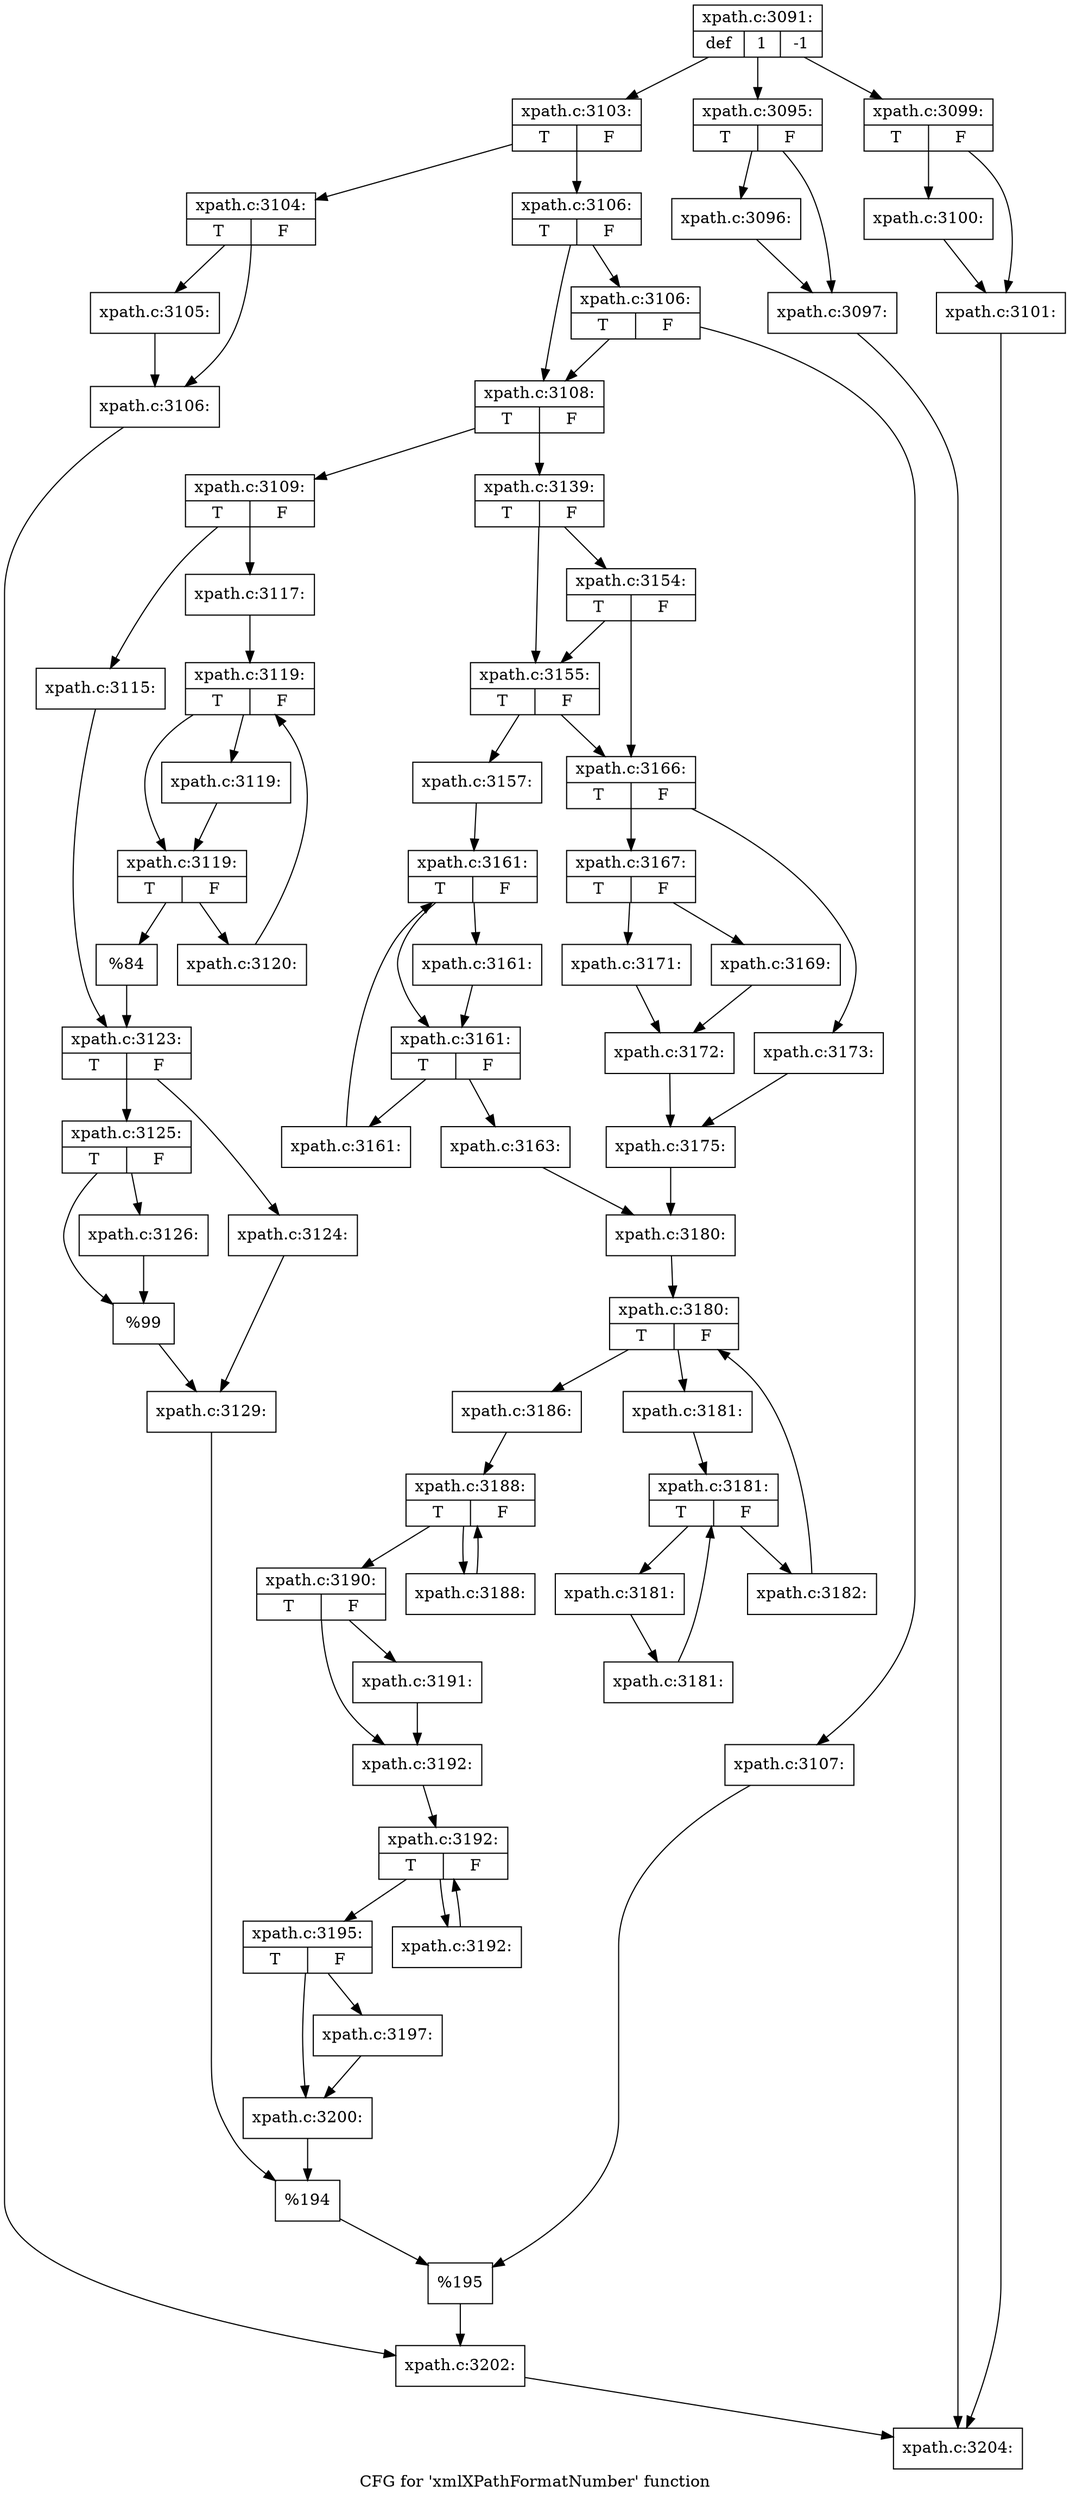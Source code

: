 digraph "CFG for 'xmlXPathFormatNumber' function" {
	label="CFG for 'xmlXPathFormatNumber' function";

	Node0x4d72460 [shape=record,label="{xpath.c:3091:|{<s0>def|<s1>1|<s2>-1}}"];
	Node0x4d72460 -> Node0x4d88d40;
	Node0x4d72460 -> Node0x4d89080;
	Node0x4d72460 -> Node0x4d89dd0;
	Node0x4d89080 [shape=record,label="{xpath.c:3095:|{<s0>T|<s1>F}}"];
	Node0x4d89080 -> Node0x4d89170;
	Node0x4d89080 -> Node0x4d891c0;
	Node0x4d89170 [shape=record,label="{xpath.c:3096:}"];
	Node0x4d89170 -> Node0x4d891c0;
	Node0x4d891c0 [shape=record,label="{xpath.c:3097:}"];
	Node0x4d891c0 -> Node0x4d88ba0;
	Node0x4d89dd0 [shape=record,label="{xpath.c:3099:|{<s0>T|<s1>F}}"];
	Node0x4d89dd0 -> Node0x4d8a100;
	Node0x4d89dd0 -> Node0x4d8a0b0;
	Node0x4d8a100 [shape=record,label="{xpath.c:3100:}"];
	Node0x4d8a100 -> Node0x4d8a0b0;
	Node0x4d8a0b0 [shape=record,label="{xpath.c:3101:}"];
	Node0x4d8a0b0 -> Node0x4d88ba0;
	Node0x4d88d40 [shape=record,label="{xpath.c:3103:|{<s0>T|<s1>F}}"];
	Node0x4d88d40 -> Node0x4d8a770;
	Node0x4d88d40 -> Node0x4d8a810;
	Node0x4d8a770 [shape=record,label="{xpath.c:3104:|{<s0>T|<s1>F}}"];
	Node0x4d8a770 -> Node0x4d8ab50;
	Node0x4d8a770 -> Node0x4d8aba0;
	Node0x4d8ab50 [shape=record,label="{xpath.c:3105:}"];
	Node0x4d8ab50 -> Node0x4d8aba0;
	Node0x4d8aba0 [shape=record,label="{xpath.c:3106:}"];
	Node0x4d8aba0 -> Node0x4d8a7c0;
	Node0x4d8a810 [shape=record,label="{xpath.c:3106:|{<s0>T|<s1>F}}"];
	Node0x4d8a810 -> Node0x4d8b390;
	Node0x4d8a810 -> Node0x4d8b340;
	Node0x4d8b390 [shape=record,label="{xpath.c:3106:|{<s0>T|<s1>F}}"];
	Node0x4d8b390 -> Node0x4d8b2a0;
	Node0x4d8b390 -> Node0x4d8b340;
	Node0x4d8b2a0 [shape=record,label="{xpath.c:3107:}"];
	Node0x4d8b2a0 -> Node0x4d8b2f0;
	Node0x4d8b340 [shape=record,label="{xpath.c:3108:|{<s0>T|<s1>F}}"];
	Node0x4d8b340 -> Node0x4d8bcc0;
	Node0x4d8b340 -> Node0x4d8bd60;
	Node0x4d8bcc0 [shape=record,label="{xpath.c:3109:|{<s0>T|<s1>F}}"];
	Node0x4d8bcc0 -> Node0x4d89d50;
	Node0x4d8bcc0 -> Node0x4d8d000;
	Node0x4d89d50 [shape=record,label="{xpath.c:3115:}"];
	Node0x4d89d50 -> Node0x4d8cfb0;
	Node0x4d8d000 [shape=record,label="{xpath.c:3117:}"];
	Node0x4d8d000 -> Node0x4d8dc60;
	Node0x4d8dc60 [shape=record,label="{xpath.c:3119:|{<s0>T|<s1>F}}"];
	Node0x4d8dc60 -> Node0x4d8df50;
	Node0x4d8dc60 -> Node0x4d8df00;
	Node0x4d8df50 [shape=record,label="{xpath.c:3119:}"];
	Node0x4d8df50 -> Node0x4d8df00;
	Node0x4d8df00 [shape=record,label="{xpath.c:3119:|{<s0>T|<s1>F}}"];
	Node0x4d8df00 -> Node0x4d8e730;
	Node0x4d8df00 -> Node0x4d8de80;
	Node0x4d8e730 [shape=record,label="{xpath.c:3120:}"];
	Node0x4d8e730 -> Node0x4d8dc60;
	Node0x4d8de80 [shape=record,label="{%84}"];
	Node0x4d8de80 -> Node0x4d8cfb0;
	Node0x4d8cfb0 [shape=record,label="{xpath.c:3123:|{<s0>T|<s1>F}}"];
	Node0x4d8cfb0 -> Node0x4d8ef50;
	Node0x4d8cfb0 -> Node0x4d8eff0;
	Node0x4d8ef50 [shape=record,label="{xpath.c:3124:}"];
	Node0x4d8ef50 -> Node0x4d8efa0;
	Node0x4d8eff0 [shape=record,label="{xpath.c:3125:|{<s0>T|<s1>F}}"];
	Node0x4d8eff0 -> Node0x4d8f870;
	Node0x4d8eff0 -> Node0x4d8f8c0;
	Node0x4d8f870 [shape=record,label="{xpath.c:3126:}"];
	Node0x4d8f870 -> Node0x4d8f8c0;
	Node0x4d8f8c0 [shape=record,label="{%99}"];
	Node0x4d8f8c0 -> Node0x4d8efa0;
	Node0x4d8efa0 [shape=record,label="{xpath.c:3129:}"];
	Node0x4d8efa0 -> Node0x4d8bd10;
	Node0x4d8bd60 [shape=record,label="{xpath.c:3139:|{<s0>T|<s1>F}}"];
	Node0x4d8bd60 -> Node0x4d92310;
	Node0x4d8bd60 -> Node0x4d92360;
	Node0x4d92360 [shape=record,label="{xpath.c:3154:|{<s0>T|<s1>F}}"];
	Node0x4d92360 -> Node0x4d92310;
	Node0x4d92360 -> Node0x4d922c0;
	Node0x4d92310 [shape=record,label="{xpath.c:3155:|{<s0>T|<s1>F}}"];
	Node0x4d92310 -> Node0x4d91ee0;
	Node0x4d92310 -> Node0x4d922c0;
	Node0x4d91ee0 [shape=record,label="{xpath.c:3157:}"];
	Node0x4d91ee0 -> Node0x4d93280;
	Node0x4d93280 [shape=record,label="{xpath.c:3161:|{<s0>T|<s1>F}}"];
	Node0x4d93280 -> Node0x4d93530;
	Node0x4d93280 -> Node0x4d934e0;
	Node0x4d93530 [shape=record,label="{xpath.c:3161:}"];
	Node0x4d93530 -> Node0x4d934e0;
	Node0x4d934e0 [shape=record,label="{xpath.c:3161:|{<s0>T|<s1>F}}"];
	Node0x4d934e0 -> Node0x4d93b80;
	Node0x4d934e0 -> Node0x4d93460;
	Node0x4d93b80 [shape=record,label="{xpath.c:3161:}"];
	Node0x4d93b80 -> Node0x4d93280;
	Node0x4d93460 [shape=record,label="{xpath.c:3163:}"];
	Node0x4d93460 -> Node0x4d92270;
	Node0x4d922c0 [shape=record,label="{xpath.c:3166:|{<s0>T|<s1>F}}"];
	Node0x4d922c0 -> Node0x4d93f40;
	Node0x4d922c0 -> Node0x4d93fe0;
	Node0x4d93f40 [shape=record,label="{xpath.c:3167:|{<s0>T|<s1>F}}"];
	Node0x4d93f40 -> Node0x4d94860;
	Node0x4d93f40 -> Node0x4d94be0;
	Node0x4d94860 [shape=record,label="{xpath.c:3169:}"];
	Node0x4d94860 -> Node0x4d94b90;
	Node0x4d94be0 [shape=record,label="{xpath.c:3171:}"];
	Node0x4d94be0 -> Node0x4d94b90;
	Node0x4d94b90 [shape=record,label="{xpath.c:3172:}"];
	Node0x4d94b90 -> Node0x4d93f90;
	Node0x4d93fe0 [shape=record,label="{xpath.c:3173:}"];
	Node0x4d93fe0 -> Node0x4d93f90;
	Node0x4d93f90 [shape=record,label="{xpath.c:3175:}"];
	Node0x4d93f90 -> Node0x4d92270;
	Node0x4d92270 [shape=record,label="{xpath.c:3180:}"];
	Node0x4d92270 -> Node0x4d0a4d0;
	Node0x4d0a4d0 [shape=record,label="{xpath.c:3180:|{<s0>T|<s1>F}}"];
	Node0x4d0a4d0 -> Node0x4d0a8e0;
	Node0x4d0a4d0 -> Node0x4d0a6b0;
	Node0x4d0a8e0 [shape=record,label="{xpath.c:3181:}"];
	Node0x4d0a8e0 -> Node0x4d96910;
	Node0x4d96910 [shape=record,label="{xpath.c:3181:|{<s0>T|<s1>F}}"];
	Node0x4d96910 -> Node0x4d96b60;
	Node0x4d96910 -> Node0x4d96820;
	Node0x4d96b60 [shape=record,label="{xpath.c:3181:}"];
	Node0x4d96b60 -> Node0x4d96ad0;
	Node0x4d96ad0 [shape=record,label="{xpath.c:3181:}"];
	Node0x4d96ad0 -> Node0x4d96910;
	Node0x4d96820 [shape=record,label="{xpath.c:3182:}"];
	Node0x4d96820 -> Node0x4d0a4d0;
	Node0x4d0a6b0 [shape=record,label="{xpath.c:3186:}"];
	Node0x4d0a6b0 -> Node0x4d979e0;
	Node0x4d979e0 [shape=record,label="{xpath.c:3188:|{<s0>T|<s1>F}}"];
	Node0x4d979e0 -> Node0x4d97f50;
	Node0x4d979e0 -> Node0x4d97c00;
	Node0x4d97f50 [shape=record,label="{xpath.c:3188:}"];
	Node0x4d97f50 -> Node0x4d979e0;
	Node0x4d97c00 [shape=record,label="{xpath.c:3190:|{<s0>T|<s1>F}}"];
	Node0x4d97c00 -> Node0x4d980d0;
	Node0x4d97c00 -> Node0x4d98120;
	Node0x4d980d0 [shape=record,label="{xpath.c:3191:}"];
	Node0x4d980d0 -> Node0x4d98120;
	Node0x4d98120 [shape=record,label="{xpath.c:3192:}"];
	Node0x4d98120 -> Node0x4d986f0;
	Node0x4d986f0 [shape=record,label="{xpath.c:3192:|{<s0>T|<s1>F}}"];
	Node0x4d986f0 -> Node0x4d98f40;
	Node0x4d986f0 -> Node0x4d98910;
	Node0x4d98f40 [shape=record,label="{xpath.c:3192:}"];
	Node0x4d98f40 -> Node0x4d986f0;
	Node0x4d98910 [shape=record,label="{xpath.c:3195:|{<s0>T|<s1>F}}"];
	Node0x4d98910 -> Node0x4d99930;
	Node0x4d98910 -> Node0x4d99de0;
	Node0x4d99930 [shape=record,label="{xpath.c:3197:}"];
	Node0x4d99930 -> Node0x4d99de0;
	Node0x4d99de0 [shape=record,label="{xpath.c:3200:}"];
	Node0x4d99de0 -> Node0x4d8bd10;
	Node0x4d8bd10 [shape=record,label="{%194}"];
	Node0x4d8bd10 -> Node0x4d8b2f0;
	Node0x4d8b2f0 [shape=record,label="{%195}"];
	Node0x4d8b2f0 -> Node0x4d8a7c0;
	Node0x4d8a7c0 [shape=record,label="{xpath.c:3202:}"];
	Node0x4d8a7c0 -> Node0x4d88ba0;
	Node0x4d88ba0 [shape=record,label="{xpath.c:3204:}"];
}
